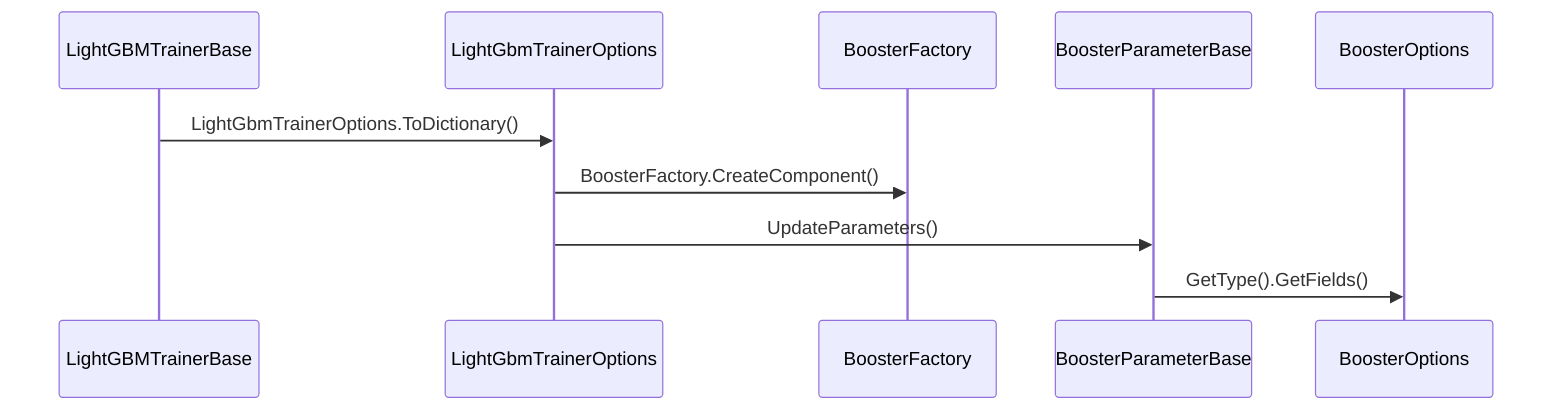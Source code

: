 sequenceDiagram 
    participant  TB as  LightGBMTrainerBase
    participant  LGBMTrainerOpt as  LightGbmTrainerOptions
    participant  BF as  BoosterFactory
    participant  BP as  BoosterParameterBase
    participant  BO as  BoosterOptions
      TB->>LGBMTrainerOpt: LightGbmTrainerOptions.ToDictionary()
      LGBMTrainerOpt->> BF: BoosterFactory.CreateComponent()
      LGBMTrainerOpt->> BP: UpdateParameters()
      BP->>BO: GetType().GetFields()